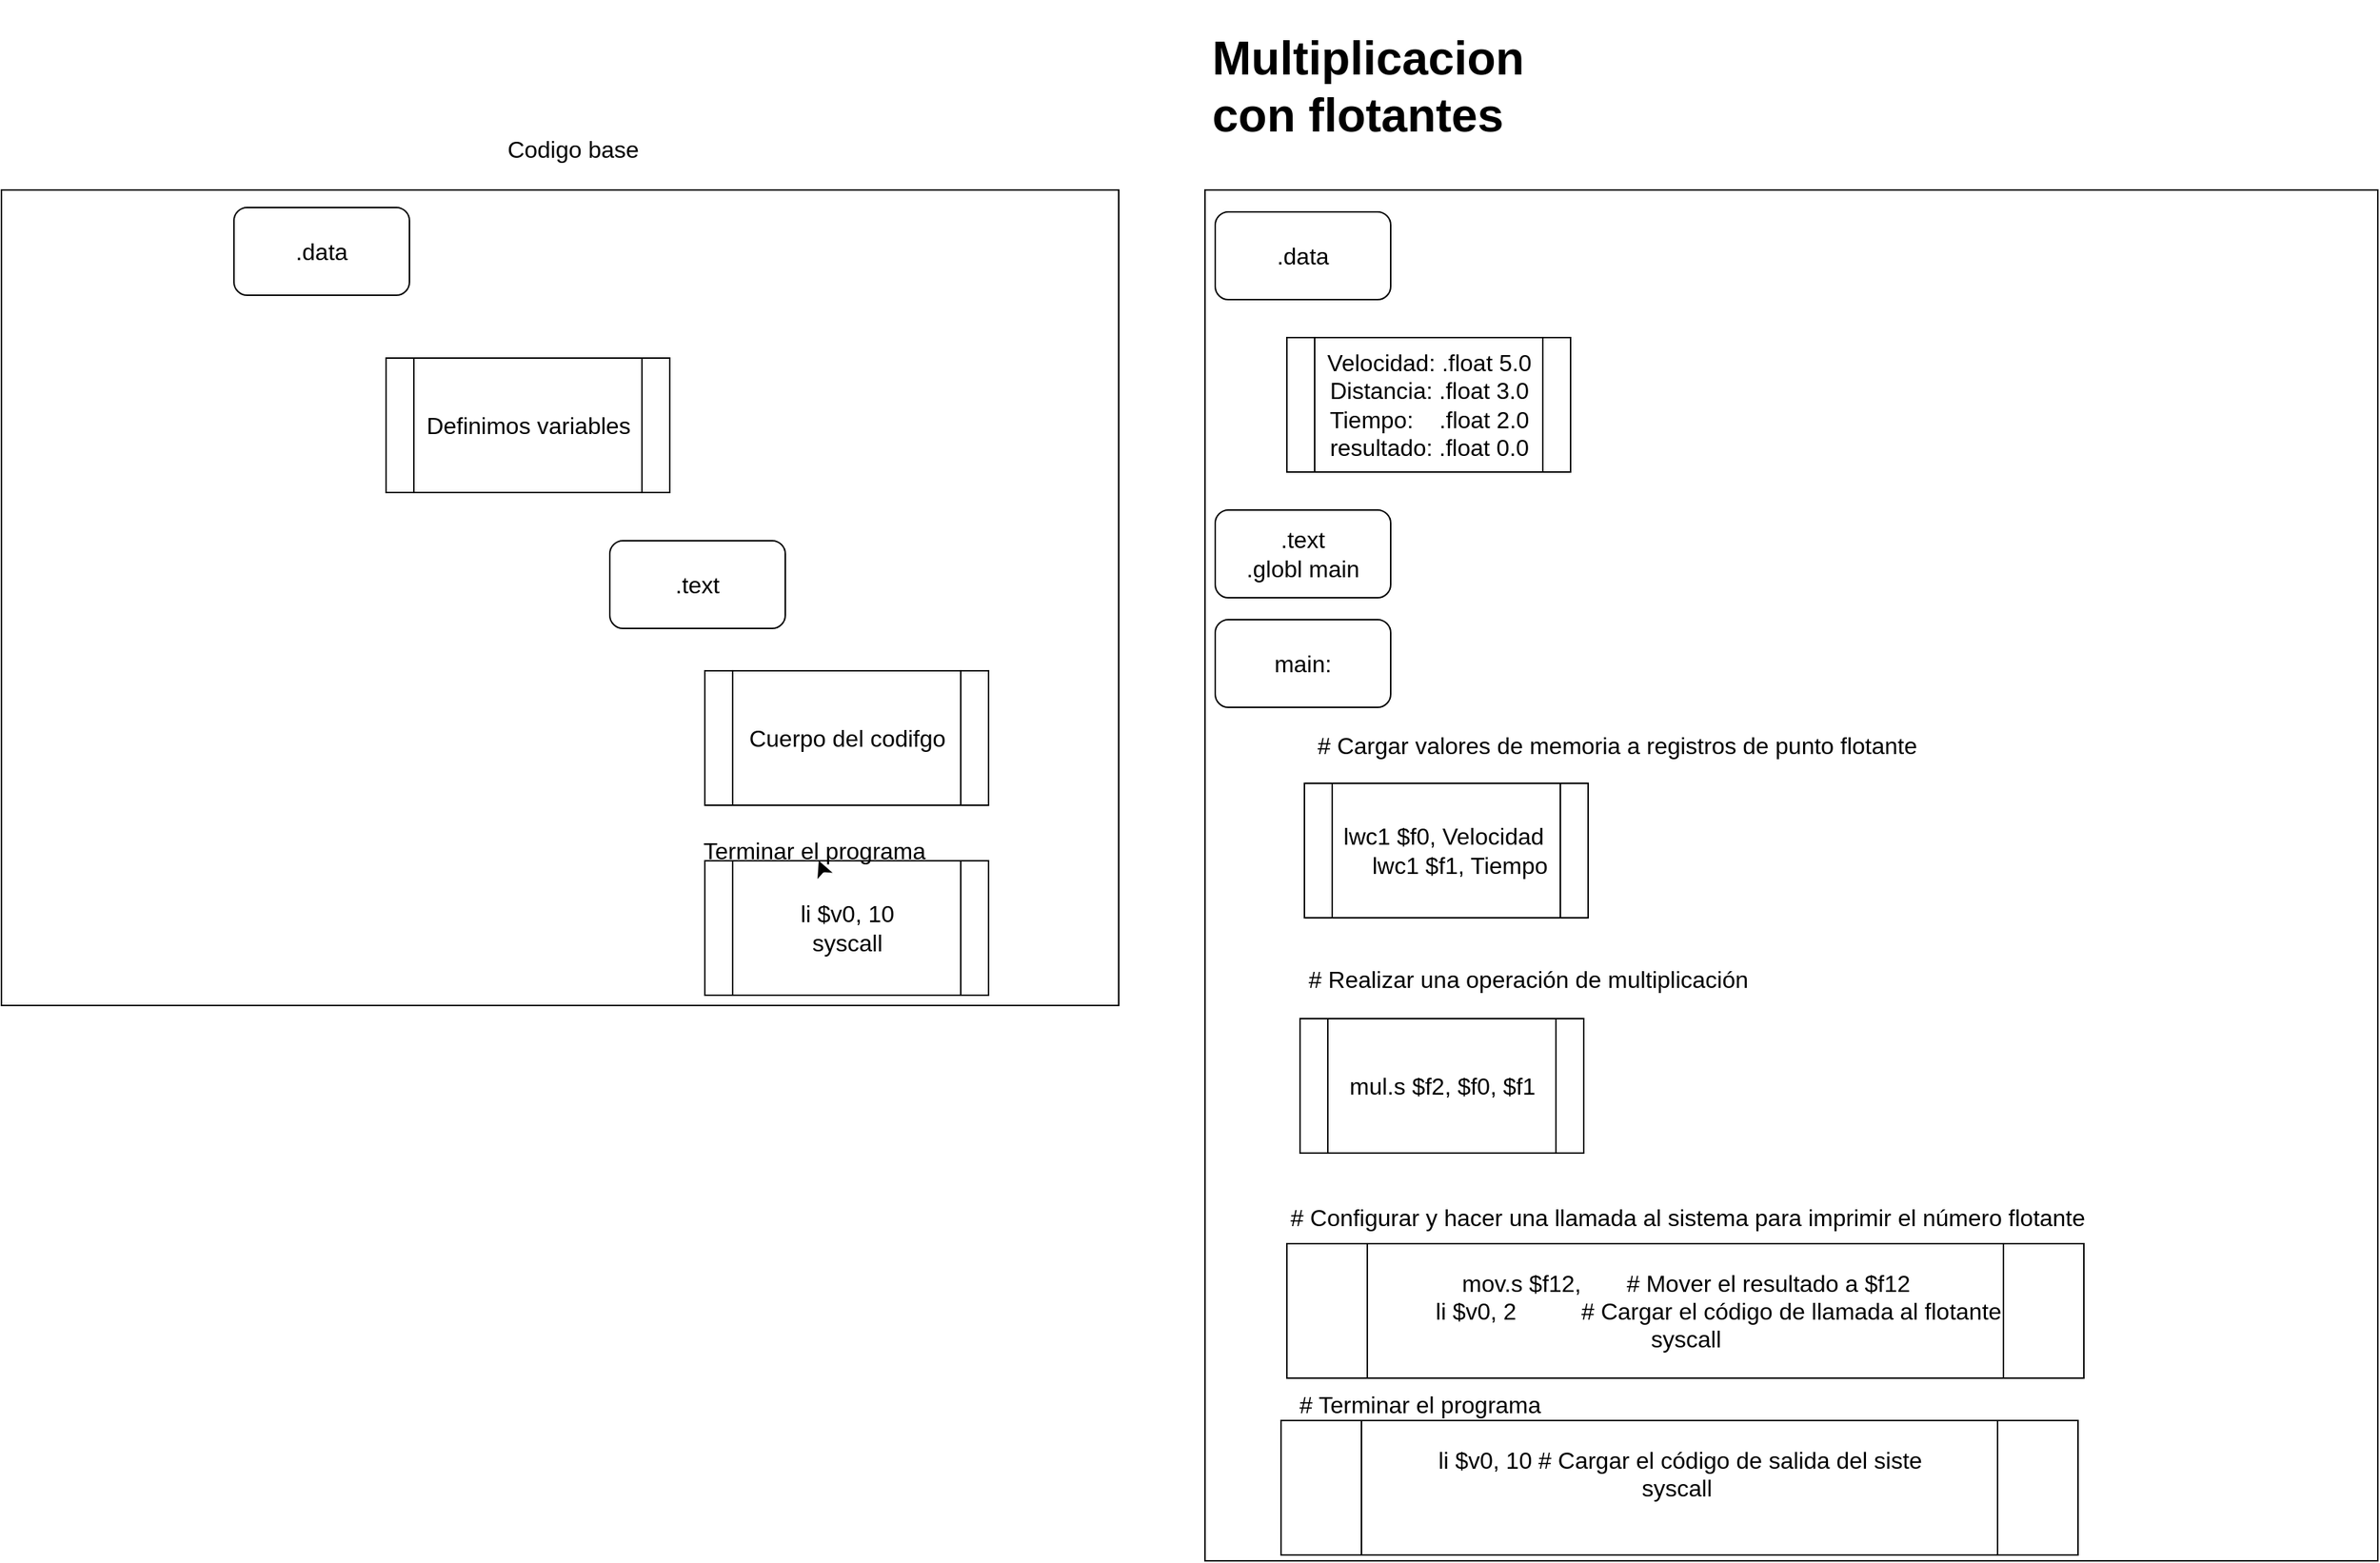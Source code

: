 <mxfile version="21.7.4" type="github">
  <diagram name="Página-1" id="_-_VR3udPigu9Aa57aB3">
    <mxGraphModel dx="2580" dy="1683" grid="0" gridSize="10" guides="1" tooltips="1" connect="1" arrows="1" fold="1" page="0" pageScale="1" pageWidth="827" pageHeight="1169" math="0" shadow="0">
      <root>
        <mxCell id="0" />
        <mxCell id="1" parent="0" />
        <mxCell id="sulUD5ponOEcgRSqYsSB-8" value="" style="rounded=0;whiteSpace=wrap;html=1;fontSize=16;" vertex="1" parent="1">
          <mxGeometry x="-306" y="76" width="764" height="558" as="geometry" />
        </mxCell>
        <mxCell id="sulUD5ponOEcgRSqYsSB-1" value=".data" style="rounded=1;whiteSpace=wrap;html=1;fontSize=16;" vertex="1" parent="1">
          <mxGeometry x="-147" y="88" width="120" height="60" as="geometry" />
        </mxCell>
        <mxCell id="sulUD5ponOEcgRSqYsSB-2" value="Definimos variables" style="shape=process;whiteSpace=wrap;html=1;backgroundOutline=1;fontSize=16;" vertex="1" parent="1">
          <mxGeometry x="-43" y="191" width="194" height="92" as="geometry" />
        </mxCell>
        <mxCell id="sulUD5ponOEcgRSqYsSB-3" value=".text" style="rounded=1;whiteSpace=wrap;html=1;fontSize=16;" vertex="1" parent="1">
          <mxGeometry x="110" y="316" width="120" height="60" as="geometry" />
        </mxCell>
        <mxCell id="sulUD5ponOEcgRSqYsSB-4" value="Cuerpo del codifgo" style="shape=process;whiteSpace=wrap;html=1;backgroundOutline=1;fontSize=16;" vertex="1" parent="1">
          <mxGeometry x="175" y="405" width="194" height="92" as="geometry" />
        </mxCell>
        <mxCell id="sulUD5ponOEcgRSqYsSB-5" value="&lt;div&gt;li $v0, 10&lt;/div&gt;&lt;div&gt;&lt;span style=&quot;background-color: initial;&quot;&gt;syscall&lt;/span&gt;&lt;/div&gt;" style="shape=process;whiteSpace=wrap;html=1;backgroundOutline=1;fontSize=16;" vertex="1" parent="1">
          <mxGeometry x="175" y="535" width="194" height="92" as="geometry" />
        </mxCell>
        <mxCell id="sulUD5ponOEcgRSqYsSB-7" style="edgeStyle=none;curved=1;rounded=0;orthogonalLoop=1;jettySize=auto;html=1;fontSize=12;startSize=8;endSize=8;" edge="1" parent="1" source="sulUD5ponOEcgRSqYsSB-6" target="sulUD5ponOEcgRSqYsSB-5">
          <mxGeometry relative="1" as="geometry" />
        </mxCell>
        <mxCell id="sulUD5ponOEcgRSqYsSB-6" value="Terminar el programa" style="text;html=1;strokeColor=none;fillColor=none;align=center;verticalAlign=middle;whiteSpace=wrap;rounded=0;fontSize=16;" vertex="1" parent="1">
          <mxGeometry x="135" y="513" width="230" height="30" as="geometry" />
        </mxCell>
        <mxCell id="sulUD5ponOEcgRSqYsSB-9" value="Codigo base" style="text;html=1;strokeColor=none;fillColor=none;align=center;verticalAlign=middle;whiteSpace=wrap;rounded=0;fontSize=16;" vertex="1" parent="1">
          <mxGeometry x="31" y="33" width="108" height="30" as="geometry" />
        </mxCell>
        <mxCell id="sulUD5ponOEcgRSqYsSB-10" value="" style="rounded=0;whiteSpace=wrap;html=1;fontSize=16;" vertex="1" parent="1">
          <mxGeometry x="517" y="76" width="802" height="938" as="geometry" />
        </mxCell>
        <mxCell id="sulUD5ponOEcgRSqYsSB-12" value=".data" style="rounded=1;whiteSpace=wrap;html=1;fontSize=16;" vertex="1" parent="1">
          <mxGeometry x="524" y="91" width="120" height="60" as="geometry" />
        </mxCell>
        <mxCell id="sulUD5ponOEcgRSqYsSB-13" value="&lt;div&gt;Velocidad: .float 5.0&lt;/div&gt;&lt;div&gt;Distancia: .float 3.0&lt;/div&gt;&lt;div&gt;Tiempo:&amp;nbsp; &amp;nbsp; .float 2.0&lt;/div&gt;&lt;div&gt;resultado: .float 0.0&lt;br&gt;&lt;/div&gt;" style="shape=process;whiteSpace=wrap;html=1;backgroundOutline=1;fontSize=16;" vertex="1" parent="1">
          <mxGeometry x="573" y="177" width="194" height="92" as="geometry" />
        </mxCell>
        <mxCell id="sulUD5ponOEcgRSqYsSB-14" value=".text&lt;br style=&quot;border-color: var(--border-color);&quot;&gt;.globl main" style="rounded=1;whiteSpace=wrap;html=1;fontSize=16;" vertex="1" parent="1">
          <mxGeometry x="524" y="295" width="120" height="60" as="geometry" />
        </mxCell>
        <mxCell id="sulUD5ponOEcgRSqYsSB-15" value="main:" style="rounded=1;whiteSpace=wrap;html=1;fontSize=16;" vertex="1" parent="1">
          <mxGeometry x="524" y="370" width="120" height="60" as="geometry" />
        </mxCell>
        <mxCell id="sulUD5ponOEcgRSqYsSB-16" value="# Cargar valores de memoria a registros de punto flotante" style="text;html=1;strokeColor=none;fillColor=none;align=center;verticalAlign=middle;whiteSpace=wrap;rounded=0;fontSize=16;" vertex="1" parent="1">
          <mxGeometry x="551" y="441" width="496" height="30" as="geometry" />
        </mxCell>
        <mxCell id="sulUD5ponOEcgRSqYsSB-18" value="&lt;div&gt;&lt;div style=&quot;border-color: var(--border-color);&quot;&gt;lwc1 $f0, Velocidad&amp;nbsp;&lt;/div&gt;&lt;div style=&quot;border-color: var(--border-color);&quot;&gt;&amp;nbsp; &amp;nbsp; lwc1 $f1, Tiempo&lt;/div&gt;&lt;/div&gt;" style="shape=process;whiteSpace=wrap;html=1;backgroundOutline=1;fontSize=16;" vertex="1" parent="1">
          <mxGeometry x="585" y="482" width="194" height="92" as="geometry" />
        </mxCell>
        <mxCell id="sulUD5ponOEcgRSqYsSB-19" value="&amp;nbsp;# Realizar una operación de multiplicación" style="text;html=1;strokeColor=none;fillColor=none;align=center;verticalAlign=middle;whiteSpace=wrap;rounded=0;fontSize=16;" vertex="1" parent="1">
          <mxGeometry x="530" y="601" width="412" height="30" as="geometry" />
        </mxCell>
        <mxCell id="sulUD5ponOEcgRSqYsSB-21" value="&lt;div style=&quot;border-color: var(--border-color);&quot;&gt;&amp;nbsp;mul.s $f2, $f0, $f1&amp;nbsp;&lt;br&gt;&lt;/div&gt;" style="shape=process;whiteSpace=wrap;html=1;backgroundOutline=1;fontSize=16;" vertex="1" parent="1">
          <mxGeometry x="582" y="643" width="194" height="92" as="geometry" />
        </mxCell>
        <mxCell id="sulUD5ponOEcgRSqYsSB-22" value="&amp;nbsp;# Configurar y hacer una llamada al sistema para imprimir el número flotante" style="text;html=1;strokeColor=none;fillColor=none;align=center;verticalAlign=middle;whiteSpace=wrap;rounded=0;fontSize=16;" vertex="1" parent="1">
          <mxGeometry x="551" y="764" width="588" height="30" as="geometry" />
        </mxCell>
        <mxCell id="sulUD5ponOEcgRSqYsSB-23" style="edgeStyle=none;curved=1;rounded=0;orthogonalLoop=1;jettySize=auto;html=1;exitX=0.75;exitY=1;exitDx=0;exitDy=0;fontSize=12;startSize=8;endSize=8;" edge="1" parent="1" source="sulUD5ponOEcgRSqYsSB-22" target="sulUD5ponOEcgRSqYsSB-22">
          <mxGeometry relative="1" as="geometry" />
        </mxCell>
        <mxCell id="sulUD5ponOEcgRSqYsSB-24" value="&lt;div style=&quot;border-color: var(--border-color);&quot;&gt;mov.s $f12,&amp;nbsp; &amp;nbsp; &amp;nbsp; &amp;nbsp;# Mover el resultado a $f12&lt;/div&gt;&lt;div style=&quot;border-color: var(--border-color);&quot;&gt;&amp;nbsp; &amp;nbsp; &amp;nbsp; &amp;nbsp; &amp;nbsp; li $v0, 2&amp;nbsp; &amp;nbsp; &amp;nbsp; &amp;nbsp; &amp;nbsp; # Cargar el código de llamada al flotante&lt;/div&gt;&lt;div style=&quot;border-color: var(--border-color);&quot;&gt;syscall&lt;br&gt;&lt;/div&gt;" style="shape=process;whiteSpace=wrap;html=1;backgroundOutline=1;fontSize=16;" vertex="1" parent="1">
          <mxGeometry x="573" y="797" width="545" height="92" as="geometry" />
        </mxCell>
        <mxCell id="sulUD5ponOEcgRSqYsSB-25" value="&amp;nbsp;# Terminar el programa" style="text;html=1;strokeColor=none;fillColor=none;align=center;verticalAlign=middle;whiteSpace=wrap;rounded=0;fontSize=16;" vertex="1" parent="1">
          <mxGeometry x="557" y="892" width="210" height="30" as="geometry" />
        </mxCell>
        <mxCell id="sulUD5ponOEcgRSqYsSB-27" value="&lt;div style=&quot;border-color: var(--border-color);&quot;&gt;&lt;div style=&quot;border-color: var(--border-color);&quot;&gt;li $v0, 10 # Cargar el código de salida del siste&lt;/div&gt;&lt;div style=&quot;border-color: var(--border-color);&quot;&gt;syscall&amp;nbsp;&lt;br&gt;&lt;/div&gt;&lt;div style=&quot;border-color: var(--border-color);&quot;&gt;&lt;br&gt;&lt;/div&gt;&lt;/div&gt;" style="shape=process;whiteSpace=wrap;html=1;backgroundOutline=1;fontSize=16;" vertex="1" parent="1">
          <mxGeometry x="569" y="918" width="545" height="92" as="geometry" />
        </mxCell>
        <mxCell id="sulUD5ponOEcgRSqYsSB-28" value="&lt;h1&gt;Multiplicacion con flotantes&lt;/h1&gt;" style="text;html=1;strokeColor=none;fillColor=none;spacing=5;spacingTop=-20;whiteSpace=wrap;overflow=hidden;rounded=0;fontSize=16;" vertex="1" parent="1">
          <mxGeometry x="517" y="-44" width="286" height="120" as="geometry" />
        </mxCell>
      </root>
    </mxGraphModel>
  </diagram>
</mxfile>
